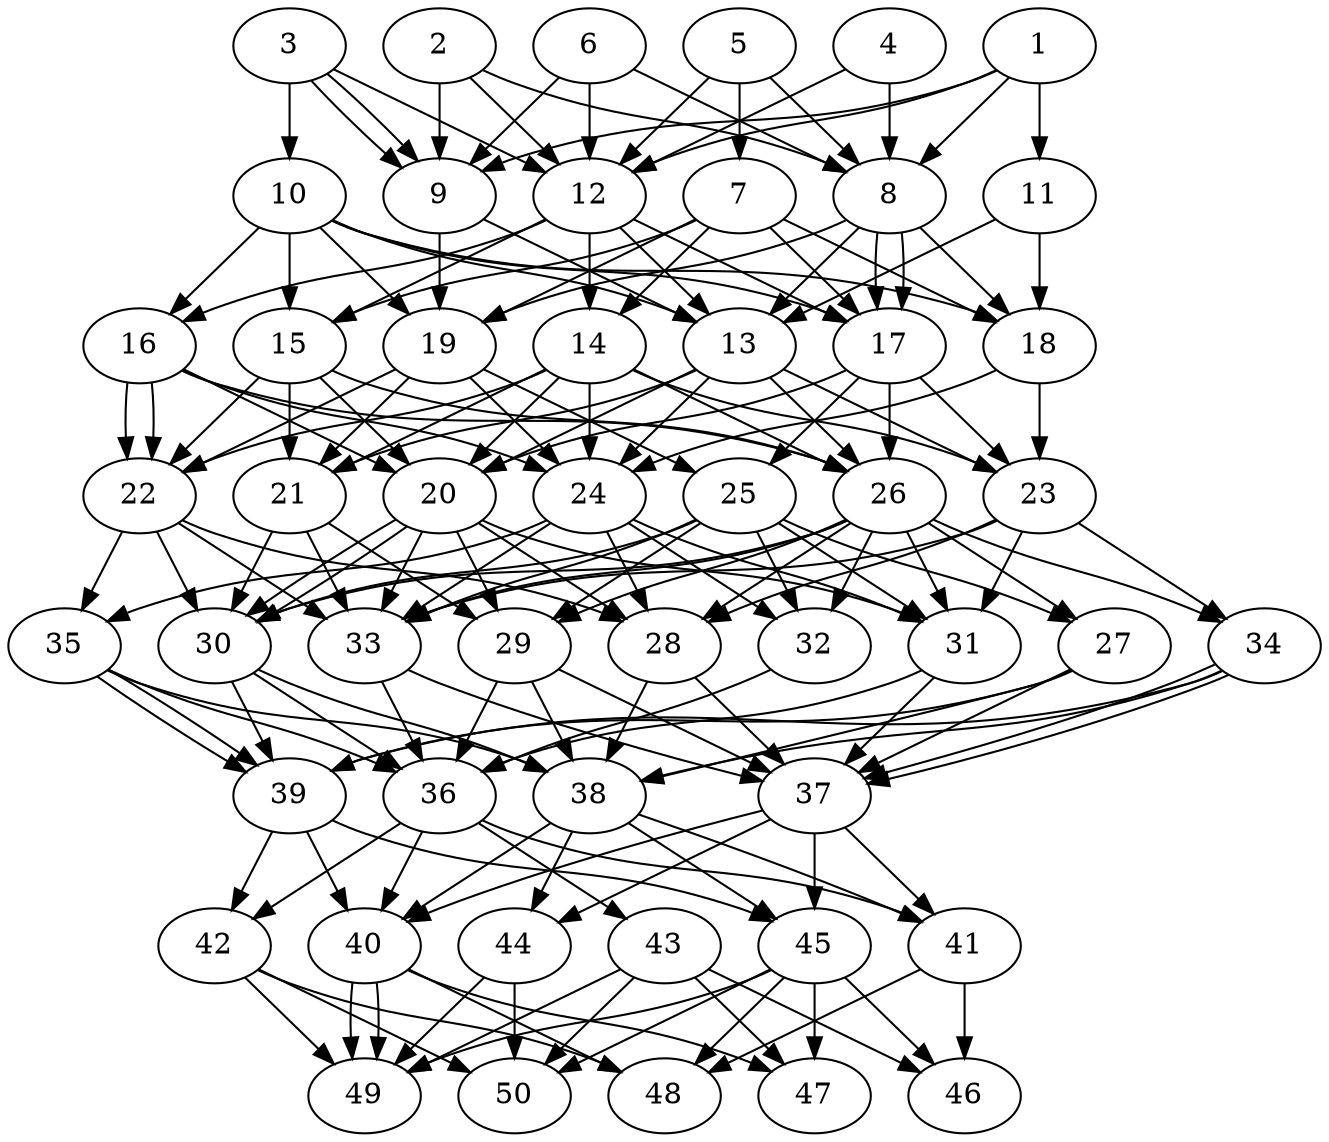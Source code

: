// DAG automatically generated by daggen at Thu Oct  3 14:07:56 2019
// ./daggen --dot -n 50 --ccr 0.5 --fat 0.5 --regular 0.5 --density 0.9 --mindata 5242880 --maxdata 52428800 
digraph G {
  1 [size="48824320", alpha="0.12", expect_size="24412160"] 
  1 -> 8 [size ="24412160"]
  1 -> 9 [size ="24412160"]
  1 -> 11 [size ="24412160"]
  1 -> 12 [size ="24412160"]
  2 [size="66093056", alpha="0.02", expect_size="33046528"] 
  2 -> 8 [size ="33046528"]
  2 -> 9 [size ="33046528"]
  2 -> 12 [size ="33046528"]
  3 [size="44400640", alpha="0.10", expect_size="22200320"] 
  3 -> 9 [size ="22200320"]
  3 -> 9 [size ="22200320"]
  3 -> 10 [size ="22200320"]
  3 -> 12 [size ="22200320"]
  4 [size="68526080", alpha="0.20", expect_size="34263040"] 
  4 -> 8 [size ="34263040"]
  4 -> 12 [size ="34263040"]
  5 [size="35985408", alpha="0.07", expect_size="17992704"] 
  5 -> 7 [size ="17992704"]
  5 -> 8 [size ="17992704"]
  5 -> 12 [size ="17992704"]
  6 [size="33767424", alpha="0.18", expect_size="16883712"] 
  6 -> 8 [size ="16883712"]
  6 -> 9 [size ="16883712"]
  6 -> 12 [size ="16883712"]
  7 [size="99272704", alpha="0.16", expect_size="49636352"] 
  7 -> 14 [size ="49636352"]
  7 -> 15 [size ="49636352"]
  7 -> 17 [size ="49636352"]
  7 -> 18 [size ="49636352"]
  7 -> 19 [size ="49636352"]
  8 [size="73668608", alpha="0.05", expect_size="36834304"] 
  8 -> 13 [size ="36834304"]
  8 -> 17 [size ="36834304"]
  8 -> 17 [size ="36834304"]
  8 -> 18 [size ="36834304"]
  8 -> 19 [size ="36834304"]
  9 [size="15271936", alpha="0.16", expect_size="7635968"] 
  9 -> 13 [size ="7635968"]
  9 -> 19 [size ="7635968"]
  10 [size="100790272", alpha="0.05", expect_size="50395136"] 
  10 -> 13 [size ="50395136"]
  10 -> 15 [size ="50395136"]
  10 -> 16 [size ="50395136"]
  10 -> 17 [size ="50395136"]
  10 -> 18 [size ="50395136"]
  10 -> 19 [size ="50395136"]
  11 [size="79362048", alpha="0.11", expect_size="39681024"] 
  11 -> 13 [size ="39681024"]
  11 -> 18 [size ="39681024"]
  12 [size="41248768", alpha="0.17", expect_size="20624384"] 
  12 -> 13 [size ="20624384"]
  12 -> 14 [size ="20624384"]
  12 -> 15 [size ="20624384"]
  12 -> 16 [size ="20624384"]
  12 -> 17 [size ="20624384"]
  13 [size="51687424", alpha="0.02", expect_size="25843712"] 
  13 -> 20 [size ="25843712"]
  13 -> 21 [size ="25843712"]
  13 -> 23 [size ="25843712"]
  13 -> 24 [size ="25843712"]
  13 -> 26 [size ="25843712"]
  14 [size="97005568", alpha="0.12", expect_size="48502784"] 
  14 -> 20 [size ="48502784"]
  14 -> 21 [size ="48502784"]
  14 -> 22 [size ="48502784"]
  14 -> 23 [size ="48502784"]
  14 -> 24 [size ="48502784"]
  14 -> 26 [size ="48502784"]
  15 [size="96108544", alpha="0.17", expect_size="48054272"] 
  15 -> 20 [size ="48054272"]
  15 -> 21 [size ="48054272"]
  15 -> 22 [size ="48054272"]
  15 -> 26 [size ="48054272"]
  16 [size="32690176", alpha="0.03", expect_size="16345088"] 
  16 -> 20 [size ="16345088"]
  16 -> 22 [size ="16345088"]
  16 -> 22 [size ="16345088"]
  16 -> 24 [size ="16345088"]
  16 -> 26 [size ="16345088"]
  17 [size="21063680", alpha="0.17", expect_size="10531840"] 
  17 -> 20 [size ="10531840"]
  17 -> 23 [size ="10531840"]
  17 -> 25 [size ="10531840"]
  17 -> 26 [size ="10531840"]
  18 [size="98918400", alpha="0.16", expect_size="49459200"] 
  18 -> 23 [size ="49459200"]
  18 -> 24 [size ="49459200"]
  19 [size="29679616", alpha="0.07", expect_size="14839808"] 
  19 -> 21 [size ="14839808"]
  19 -> 22 [size ="14839808"]
  19 -> 24 [size ="14839808"]
  19 -> 25 [size ="14839808"]
  20 [size="103311360", alpha="0.02", expect_size="51655680"] 
  20 -> 28 [size ="51655680"]
  20 -> 29 [size ="51655680"]
  20 -> 30 [size ="51655680"]
  20 -> 30 [size ="51655680"]
  20 -> 31 [size ="51655680"]
  20 -> 33 [size ="51655680"]
  21 [size="34818048", alpha="0.05", expect_size="17409024"] 
  21 -> 29 [size ="17409024"]
  21 -> 30 [size ="17409024"]
  21 -> 33 [size ="17409024"]
  22 [size="84830208", alpha="0.01", expect_size="42415104"] 
  22 -> 28 [size ="42415104"]
  22 -> 30 [size ="42415104"]
  22 -> 33 [size ="42415104"]
  22 -> 35 [size ="42415104"]
  23 [size="71051264", alpha="0.03", expect_size="35525632"] 
  23 -> 28 [size ="35525632"]
  23 -> 31 [size ="35525632"]
  23 -> 33 [size ="35525632"]
  23 -> 34 [size ="35525632"]
  24 [size="80752640", alpha="0.18", expect_size="40376320"] 
  24 -> 28 [size ="40376320"]
  24 -> 31 [size ="40376320"]
  24 -> 32 [size ="40376320"]
  24 -> 33 [size ="40376320"]
  24 -> 35 [size ="40376320"]
  25 [size="43507712", alpha="0.18", expect_size="21753856"] 
  25 -> 27 [size ="21753856"]
  25 -> 29 [size ="21753856"]
  25 -> 30 [size ="21753856"]
  25 -> 31 [size ="21753856"]
  25 -> 32 [size ="21753856"]
  25 -> 33 [size ="21753856"]
  26 [size="27293696", alpha="0.03", expect_size="13646848"] 
  26 -> 27 [size ="13646848"]
  26 -> 28 [size ="13646848"]
  26 -> 29 [size ="13646848"]
  26 -> 30 [size ="13646848"]
  26 -> 31 [size ="13646848"]
  26 -> 32 [size ="13646848"]
  26 -> 33 [size ="13646848"]
  26 -> 34 [size ="13646848"]
  27 [size="42190848", alpha="0.07", expect_size="21095424"] 
  27 -> 37 [size ="21095424"]
  27 -> 38 [size ="21095424"]
  27 -> 39 [size ="21095424"]
  28 [size="26464256", alpha="0.04", expect_size="13232128"] 
  28 -> 37 [size ="13232128"]
  28 -> 38 [size ="13232128"]
  29 [size="100407296", alpha="0.02", expect_size="50203648"] 
  29 -> 36 [size ="50203648"]
  29 -> 37 [size ="50203648"]
  29 -> 38 [size ="50203648"]
  30 [size="37967872", alpha="0.19", expect_size="18983936"] 
  30 -> 36 [size ="18983936"]
  30 -> 38 [size ="18983936"]
  30 -> 39 [size ="18983936"]
  31 [size="47558656", alpha="0.11", expect_size="23779328"] 
  31 -> 36 [size ="23779328"]
  31 -> 37 [size ="23779328"]
  32 [size="73146368", alpha="0.10", expect_size="36573184"] 
  32 -> 36 [size ="36573184"]
  33 [size="75966464", alpha="0.17", expect_size="37983232"] 
  33 -> 36 [size ="37983232"]
  33 -> 37 [size ="37983232"]
  34 [size="89935872", alpha="0.03", expect_size="44967936"] 
  34 -> 37 [size ="44967936"]
  34 -> 37 [size ="44967936"]
  34 -> 38 [size ="44967936"]
  34 -> 39 [size ="44967936"]
  35 [size="78723072", alpha="0.06", expect_size="39361536"] 
  35 -> 36 [size ="39361536"]
  35 -> 38 [size ="39361536"]
  35 -> 39 [size ="39361536"]
  35 -> 39 [size ="39361536"]
  36 [size="67831808", alpha="0.15", expect_size="33915904"] 
  36 -> 40 [size ="33915904"]
  36 -> 41 [size ="33915904"]
  36 -> 42 [size ="33915904"]
  36 -> 43 [size ="33915904"]
  37 [size="80541696", alpha="0.05", expect_size="40270848"] 
  37 -> 40 [size ="40270848"]
  37 -> 41 [size ="40270848"]
  37 -> 44 [size ="40270848"]
  37 -> 45 [size ="40270848"]
  38 [size="16898048", alpha="0.15", expect_size="8449024"] 
  38 -> 40 [size ="8449024"]
  38 -> 41 [size ="8449024"]
  38 -> 44 [size ="8449024"]
  38 -> 45 [size ="8449024"]
  39 [size="34453504", alpha="0.08", expect_size="17226752"] 
  39 -> 40 [size ="17226752"]
  39 -> 42 [size ="17226752"]
  39 -> 45 [size ="17226752"]
  40 [size="43628544", alpha="0.01", expect_size="21814272"] 
  40 -> 47 [size ="21814272"]
  40 -> 48 [size ="21814272"]
  40 -> 49 [size ="21814272"]
  40 -> 49 [size ="21814272"]
  41 [size="40351744", alpha="0.19", expect_size="20175872"] 
  41 -> 46 [size ="20175872"]
  41 -> 48 [size ="20175872"]
  42 [size="93507584", alpha="0.14", expect_size="46753792"] 
  42 -> 48 [size ="46753792"]
  42 -> 49 [size ="46753792"]
  42 -> 50 [size ="46753792"]
  43 [size="45111296", alpha="0.00", expect_size="22555648"] 
  43 -> 46 [size ="22555648"]
  43 -> 47 [size ="22555648"]
  43 -> 49 [size ="22555648"]
  43 -> 50 [size ="22555648"]
  44 [size="30736384", alpha="0.02", expect_size="15368192"] 
  44 -> 49 [size ="15368192"]
  44 -> 50 [size ="15368192"]
  45 [size="42536960", alpha="0.11", expect_size="21268480"] 
  45 -> 46 [size ="21268480"]
  45 -> 47 [size ="21268480"]
  45 -> 48 [size ="21268480"]
  45 -> 49 [size ="21268480"]
  45 -> 50 [size ="21268480"]
  46 [size="71761920", alpha="0.03", expect_size="35880960"] 
  47 [size="46243840", alpha="0.02", expect_size="23121920"] 
  48 [size="70936576", alpha="0.05", expect_size="35468288"] 
  49 [size="45529088", alpha="0.06", expect_size="22764544"] 
  50 [size="83589120", alpha="0.13", expect_size="41794560"] 
}
